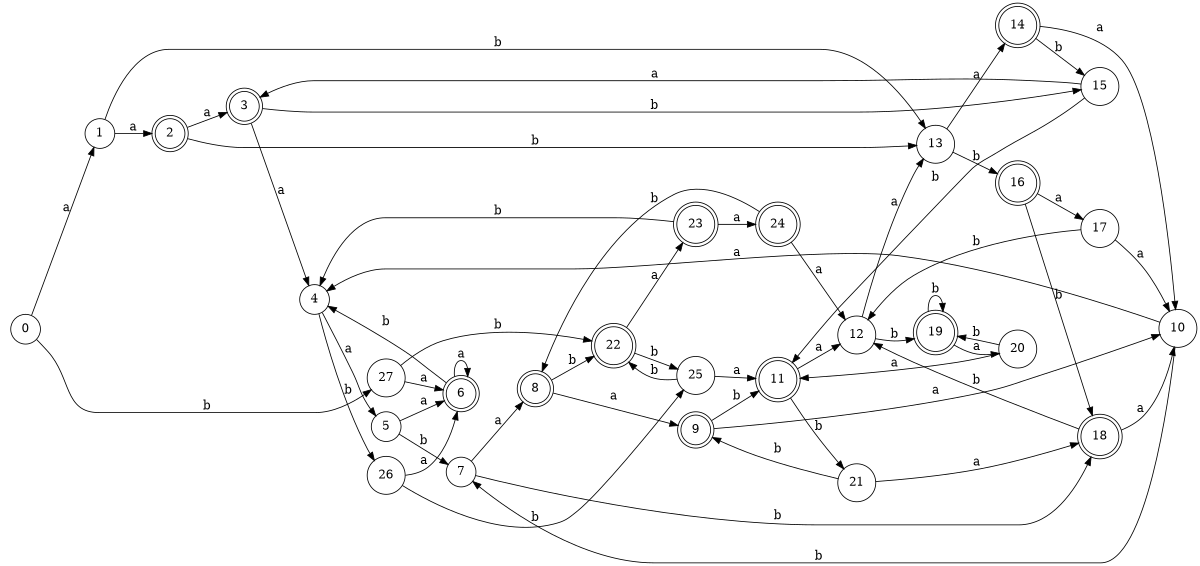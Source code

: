 digraph n23_4 {
__start0 [label="" shape="none"];

rankdir=LR;
size="8,5";

s0 [style="filled", color="black", fillcolor="white" shape="circle", label="0"];
s1 [style="filled", color="black", fillcolor="white" shape="circle", label="1"];
s2 [style="rounded,filled", color="black", fillcolor="white" shape="doublecircle", label="2"];
s3 [style="rounded,filled", color="black", fillcolor="white" shape="doublecircle", label="3"];
s4 [style="filled", color="black", fillcolor="white" shape="circle", label="4"];
s5 [style="filled", color="black", fillcolor="white" shape="circle", label="5"];
s6 [style="rounded,filled", color="black", fillcolor="white" shape="doublecircle", label="6"];
s7 [style="filled", color="black", fillcolor="white" shape="circle", label="7"];
s8 [style="rounded,filled", color="black", fillcolor="white" shape="doublecircle", label="8"];
s9 [style="rounded,filled", color="black", fillcolor="white" shape="doublecircle", label="9"];
s10 [style="filled", color="black", fillcolor="white" shape="circle", label="10"];
s11 [style="rounded,filled", color="black", fillcolor="white" shape="doublecircle", label="11"];
s12 [style="filled", color="black", fillcolor="white" shape="circle", label="12"];
s13 [style="filled", color="black", fillcolor="white" shape="circle", label="13"];
s14 [style="rounded,filled", color="black", fillcolor="white" shape="doublecircle", label="14"];
s15 [style="filled", color="black", fillcolor="white" shape="circle", label="15"];
s16 [style="rounded,filled", color="black", fillcolor="white" shape="doublecircle", label="16"];
s17 [style="filled", color="black", fillcolor="white" shape="circle", label="17"];
s18 [style="rounded,filled", color="black", fillcolor="white" shape="doublecircle", label="18"];
s19 [style="rounded,filled", color="black", fillcolor="white" shape="doublecircle", label="19"];
s20 [style="filled", color="black", fillcolor="white" shape="circle", label="20"];
s21 [style="filled", color="black", fillcolor="white" shape="circle", label="21"];
s22 [style="rounded,filled", color="black", fillcolor="white" shape="doublecircle", label="22"];
s23 [style="rounded,filled", color="black", fillcolor="white" shape="doublecircle", label="23"];
s24 [style="rounded,filled", color="black", fillcolor="white" shape="doublecircle", label="24"];
s25 [style="filled", color="black", fillcolor="white" shape="circle", label="25"];
s26 [style="filled", color="black", fillcolor="white" shape="circle", label="26"];
s27 [style="filled", color="black", fillcolor="white" shape="circle", label="27"];
s0 -> s1 [label="a"];
s0 -> s27 [label="b"];
s1 -> s2 [label="a"];
s1 -> s13 [label="b"];
s2 -> s3 [label="a"];
s2 -> s13 [label="b"];
s3 -> s4 [label="a"];
s3 -> s15 [label="b"];
s4 -> s5 [label="a"];
s4 -> s26 [label="b"];
s5 -> s6 [label="a"];
s5 -> s7 [label="b"];
s6 -> s6 [label="a"];
s6 -> s4 [label="b"];
s7 -> s8 [label="a"];
s7 -> s18 [label="b"];
s8 -> s9 [label="a"];
s8 -> s22 [label="b"];
s9 -> s10 [label="a"];
s9 -> s11 [label="b"];
s10 -> s4 [label="a"];
s10 -> s7 [label="b"];
s11 -> s12 [label="a"];
s11 -> s21 [label="b"];
s12 -> s13 [label="a"];
s12 -> s19 [label="b"];
s13 -> s14 [label="a"];
s13 -> s16 [label="b"];
s14 -> s10 [label="a"];
s14 -> s15 [label="b"];
s15 -> s3 [label="a"];
s15 -> s11 [label="b"];
s16 -> s17 [label="a"];
s16 -> s18 [label="b"];
s17 -> s10 [label="a"];
s17 -> s12 [label="b"];
s18 -> s10 [label="a"];
s18 -> s12 [label="b"];
s19 -> s20 [label="a"];
s19 -> s19 [label="b"];
s20 -> s11 [label="a"];
s20 -> s19 [label="b"];
s21 -> s18 [label="a"];
s21 -> s9 [label="b"];
s22 -> s23 [label="a"];
s22 -> s25 [label="b"];
s23 -> s24 [label="a"];
s23 -> s4 [label="b"];
s24 -> s12 [label="a"];
s24 -> s8 [label="b"];
s25 -> s11 [label="a"];
s25 -> s22 [label="b"];
s26 -> s6 [label="a"];
s26 -> s25 [label="b"];
s27 -> s6 [label="a"];
s27 -> s22 [label="b"];

}